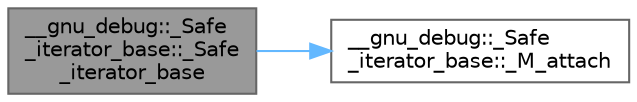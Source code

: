 digraph "__gnu_debug::_Safe_iterator_base::_Safe_iterator_base"
{
 // LATEX_PDF_SIZE
  bgcolor="transparent";
  edge [fontname=Helvetica,fontsize=10,labelfontname=Helvetica,labelfontsize=10];
  node [fontname=Helvetica,fontsize=10,shape=box,height=0.2,width=0.4];
  rankdir="LR";
  Node1 [id="Node000001",label="__gnu_debug::_Safe\l_iterator_base::_Safe\l_iterator_base",height=0.2,width=0.4,color="gray40", fillcolor="grey60", style="filled", fontcolor="black",tooltip=" "];
  Node1 -> Node2 [id="edge1_Node000001_Node000002",color="steelblue1",style="solid",tooltip=" "];
  Node2 [id="Node000002",label="__gnu_debug::_Safe\l_iterator_base::_M_attach",height=0.2,width=0.4,color="grey40", fillcolor="white", style="filled",URL="$class____gnu__debug_1_1___safe__iterator__base.html#a51809843192abdf6415ec0342fb0fdb9",tooltip=" "];
}

